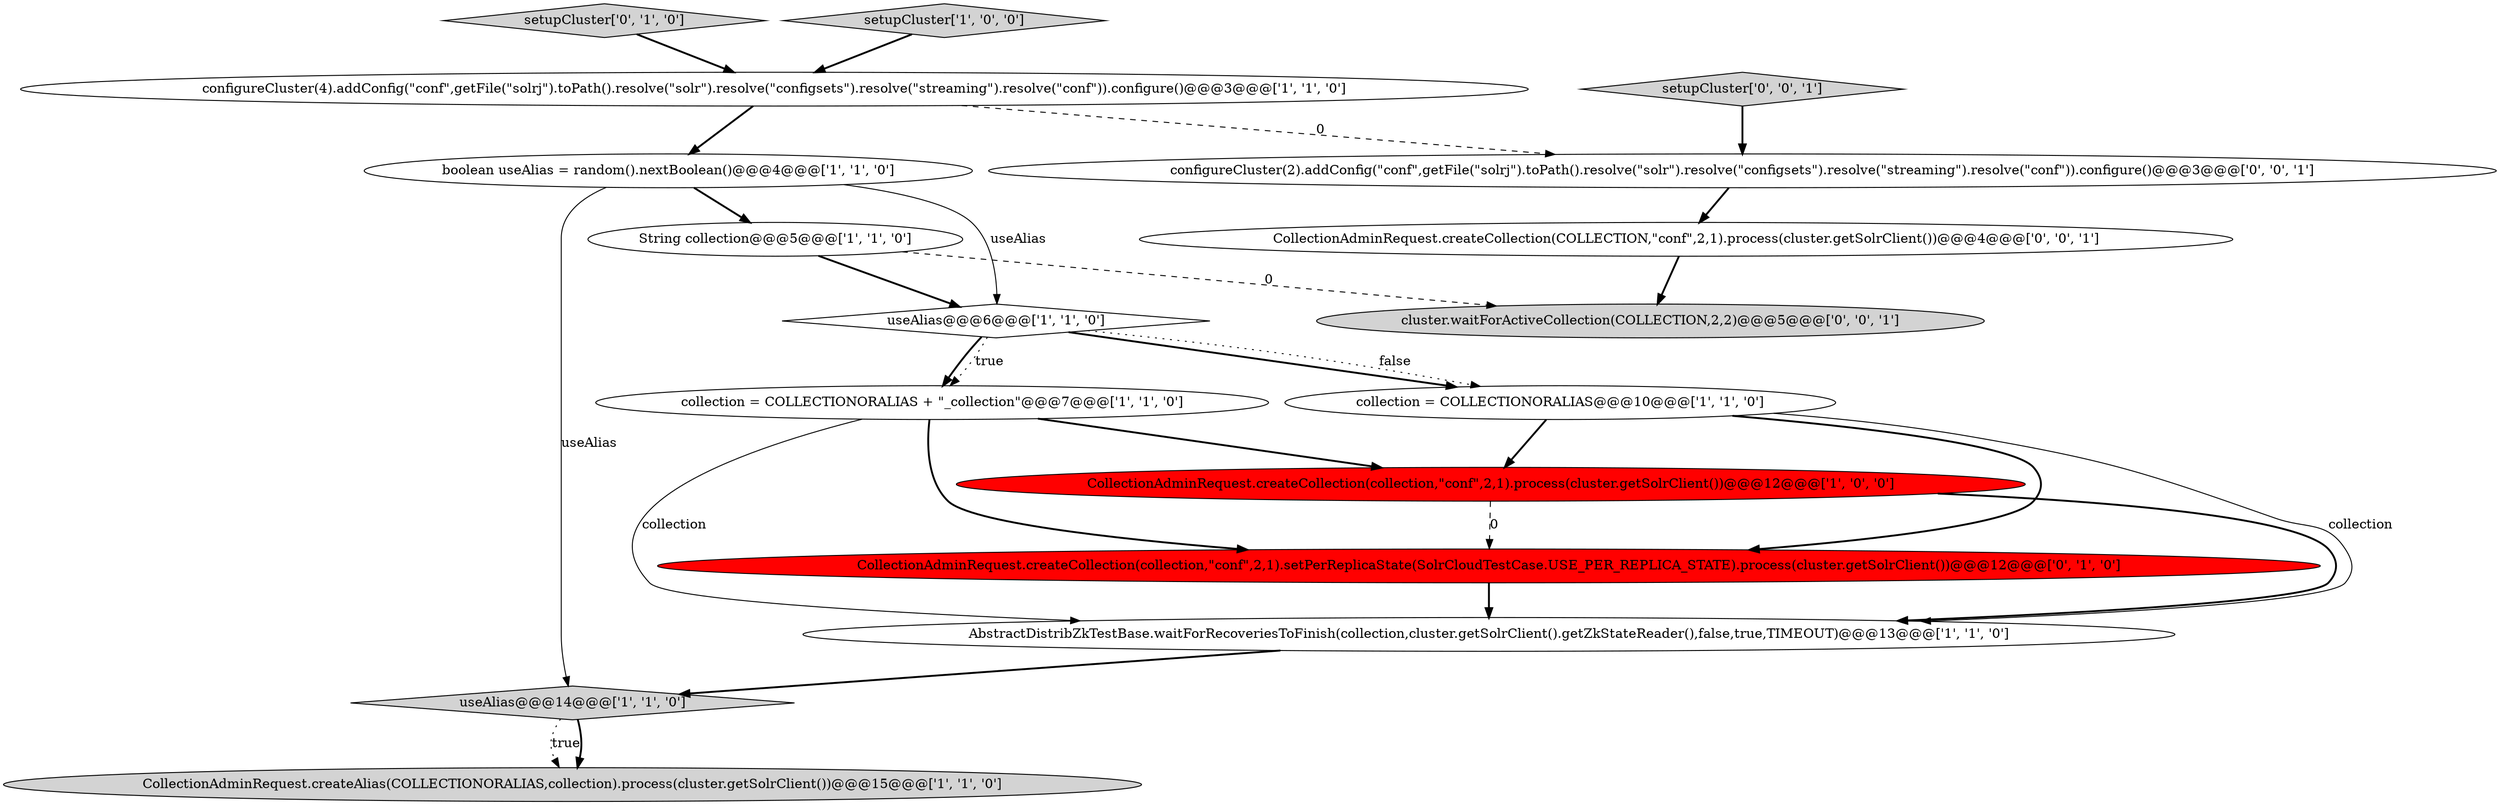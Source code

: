 digraph {
5 [style = filled, label = "collection = COLLECTIONORALIAS + \"_collection\"@@@7@@@['1', '1', '0']", fillcolor = white, shape = ellipse image = "AAA0AAABBB1BBB"];
11 [style = filled, label = "CollectionAdminRequest.createCollection(collection,\"conf\",2,1).setPerReplicaState(SolrCloudTestCase.USE_PER_REPLICA_STATE).process(cluster.getSolrClient())@@@12@@@['0', '1', '0']", fillcolor = red, shape = ellipse image = "AAA1AAABBB2BBB"];
13 [style = filled, label = "setupCluster['0', '0', '1']", fillcolor = lightgray, shape = diamond image = "AAA0AAABBB3BBB"];
16 [style = filled, label = "configureCluster(2).addConfig(\"conf\",getFile(\"solrj\").toPath().resolve(\"solr\").resolve(\"configsets\").resolve(\"streaming\").resolve(\"conf\")).configure()@@@3@@@['0', '0', '1']", fillcolor = white, shape = ellipse image = "AAA0AAABBB3BBB"];
6 [style = filled, label = "useAlias@@@14@@@['1', '1', '0']", fillcolor = lightgray, shape = diamond image = "AAA0AAABBB1BBB"];
15 [style = filled, label = "CollectionAdminRequest.createCollection(COLLECTION,\"conf\",2,1).process(cluster.getSolrClient())@@@4@@@['0', '0', '1']", fillcolor = white, shape = ellipse image = "AAA0AAABBB3BBB"];
0 [style = filled, label = "CollectionAdminRequest.createCollection(collection,\"conf\",2,1).process(cluster.getSolrClient())@@@12@@@['1', '0', '0']", fillcolor = red, shape = ellipse image = "AAA1AAABBB1BBB"];
12 [style = filled, label = "setupCluster['0', '1', '0']", fillcolor = lightgray, shape = diamond image = "AAA0AAABBB2BBB"];
9 [style = filled, label = "CollectionAdminRequest.createAlias(COLLECTIONORALIAS,collection).process(cluster.getSolrClient())@@@15@@@['1', '1', '0']", fillcolor = lightgray, shape = ellipse image = "AAA0AAABBB1BBB"];
7 [style = filled, label = "String collection@@@5@@@['1', '1', '0']", fillcolor = white, shape = ellipse image = "AAA0AAABBB1BBB"];
14 [style = filled, label = "cluster.waitForActiveCollection(COLLECTION,2,2)@@@5@@@['0', '0', '1']", fillcolor = lightgray, shape = ellipse image = "AAA0AAABBB3BBB"];
10 [style = filled, label = "setupCluster['1', '0', '0']", fillcolor = lightgray, shape = diamond image = "AAA0AAABBB1BBB"];
1 [style = filled, label = "useAlias@@@6@@@['1', '1', '0']", fillcolor = white, shape = diamond image = "AAA0AAABBB1BBB"];
3 [style = filled, label = "boolean useAlias = random().nextBoolean()@@@4@@@['1', '1', '0']", fillcolor = white, shape = ellipse image = "AAA0AAABBB1BBB"];
2 [style = filled, label = "configureCluster(4).addConfig(\"conf\",getFile(\"solrj\").toPath().resolve(\"solr\").resolve(\"configsets\").resolve(\"streaming\").resolve(\"conf\")).configure()@@@3@@@['1', '1', '0']", fillcolor = white, shape = ellipse image = "AAA0AAABBB1BBB"];
4 [style = filled, label = "collection = COLLECTIONORALIAS@@@10@@@['1', '1', '0']", fillcolor = white, shape = ellipse image = "AAA0AAABBB1BBB"];
8 [style = filled, label = "AbstractDistribZkTestBase.waitForRecoveriesToFinish(collection,cluster.getSolrClient().getZkStateReader(),false,true,TIMEOUT)@@@13@@@['1', '1', '0']", fillcolor = white, shape = ellipse image = "AAA0AAABBB1BBB"];
1->5 [style = bold, label=""];
16->15 [style = bold, label=""];
1->4 [style = bold, label=""];
7->1 [style = bold, label=""];
15->14 [style = bold, label=""];
7->14 [style = dashed, label="0"];
2->3 [style = bold, label=""];
8->6 [style = bold, label=""];
0->11 [style = dashed, label="0"];
13->16 [style = bold, label=""];
4->0 [style = bold, label=""];
5->8 [style = solid, label="collection"];
12->2 [style = bold, label=""];
4->8 [style = solid, label="collection"];
5->0 [style = bold, label=""];
3->7 [style = bold, label=""];
1->4 [style = dotted, label="false"];
6->9 [style = dotted, label="true"];
2->16 [style = dashed, label="0"];
3->6 [style = solid, label="useAlias"];
0->8 [style = bold, label=""];
11->8 [style = bold, label=""];
10->2 [style = bold, label=""];
5->11 [style = bold, label=""];
6->9 [style = bold, label=""];
4->11 [style = bold, label=""];
1->5 [style = dotted, label="true"];
3->1 [style = solid, label="useAlias"];
}
